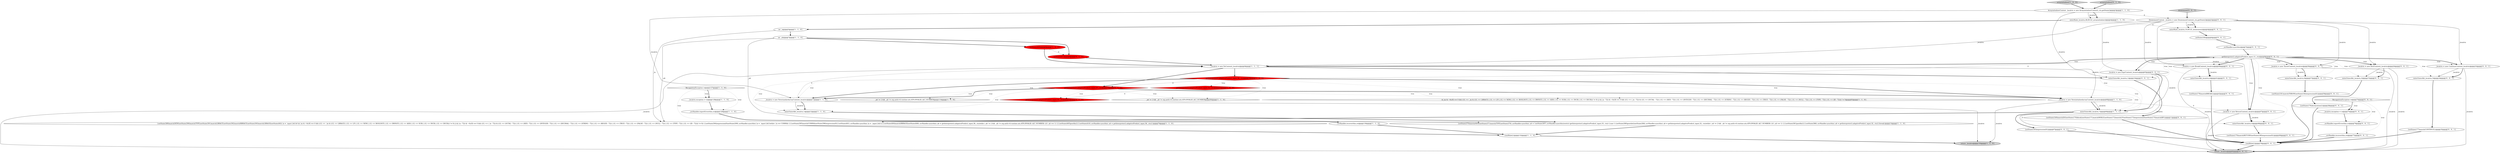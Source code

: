 digraph {
31 [style = filled, label = "{exitRule()}@@@79@@@['0', '0', '1']", fillcolor = white, shape = ellipse image = "AAA0AAABBB3BBB"];
53 [style = filled, label = "_localctx = new ExprContext(_localctx)@@@65@@@['0', '0', '1']", fillcolor = white, shape = ellipse image = "AAA0AAABBB3BBB"];
29 [style = filled, label = "enterRule(_localctx,10,RULE_dstatement)@@@4@@@['0', '0', '1']", fillcolor = white, shape = ellipse image = "AAA0AAABBB3BBB"];
56 [style = filled, label = "{setState(179)match(RETURN)setState(180)expression(0)}@@@49@@@['0', '0', '1']", fillcolor = white, shape = ellipse image = "AAA0AAABBB3BBB"];
4 [style = filled, label = "_alt != 2 && _alt != org.antlr.v4.runtime.atn.ATN.INVALID_ALT_NUMBER@@@110@@@['1', '1', '0']", fillcolor = white, shape = diamond image = "AAA0AAABBB1BBB"];
14 [style = filled, label = "enterOuterAlt(_localctx,1)@@@12@@@['1', '1', '0']", fillcolor = white, shape = ellipse image = "AAA0AAABBB1BBB"];
26 [style = filled, label = "getInterpreter().adaptivePredict(_input,33,_ctx)@@@43@@@['0', '1', '0']", fillcolor = red, shape = diamond image = "AAA1AAABBB2BBB"];
0 [style = filled, label = "return _localctx@@@135@@@['1', '1', '0']", fillcolor = lightgray, shape = ellipse image = "AAA0AAABBB1BBB"];
42 [style = filled, label = "dstatement['0', '0', '1']", fillcolor = lightgray, shape = diamond image = "AAA0AAABBB3BBB"];
7 [style = filled, label = "(((_la) & ~0x3f) == 0 && ((1L << _la) & ((1L << LBRACE) | (1L << LP) | (1L << NEW) | (1L << BOOLNOT) | (1L << BWNOT) | (1L << ADD) | (1L << SUB) | (1L << INCR) | (1L << DECR))) != 0) || ((((_la - 72)) & ~0x3f) == 0 && ((1L << (_la - 72)) & ((1L << (OCTAL - 72)) | (1L << (HEX - 72)) | (1L << (INTEGER - 72)) | (1L << (DECIMAL - 72)) | (1L << (STRING - 72)) | (1L << (REGEX - 72)) | (1L << (TRUE - 72)) | (1L << (FALSE - 72)) | (1L << (NULL - 72)) | (1L << (TYPE - 72)) | (1L << (ID - 72)))) != 0)@@@83@@@['1', '1', '0']", fillcolor = white, shape = diamond image = "AAA0AAABBB1BBB"];
55 [style = filled, label = "_localctx = new ThrowContext(_localctx)@@@56@@@['0', '0', '1']", fillcolor = white, shape = ellipse image = "AAA0AAABBB3BBB"];
16 [style = filled, label = "_errHandler.recover(this,re)@@@130@@@['1', '1', '0']", fillcolor = white, shape = ellipse image = "AAA0AAABBB1BBB"];
23 [style = filled, label = "int _alt@@@7@@@['1', '1', '0']", fillcolor = white, shape = ellipse image = "AAA0AAABBB1BBB"];
32 [style = filled, label = "{setState(178)match(BREAK)}@@@42@@@['0', '0', '1']", fillcolor = white, shape = ellipse image = "AAA0AAABBB3BBB"];
50 [style = filled, label = "_localctx = new ReturnContext(_localctx)@@@47@@@['0', '0', '1']", fillcolor = white, shape = ellipse image = "AAA0AAABBB3BBB"];
8 [style = filled, label = "arrayinitializer['1', '0', '0']", fillcolor = lightgray, shape = diamond image = "AAA0AAABBB1BBB"];
39 [style = filled, label = "{setState(183)expression(0)}@@@67@@@['0', '0', '1']", fillcolor = white, shape = ellipse image = "AAA0AAABBB3BBB"];
3 [style = filled, label = "_errHandler.reportError(this,re)@@@129@@@['1', '1', '0']", fillcolor = white, shape = ellipse image = "AAA0AAABBB1BBB"];
1 [style = filled, label = "getInterpreter().adaptivePredict(_input,32,_ctx)@@@43@@@['1', '0', '0']", fillcolor = red, shape = diamond image = "AAA1AAABBB1BBB"];
21 [style = filled, label = "{exitRule()}@@@132@@@['1', '1', '0']", fillcolor = white, shape = ellipse image = "AAA0AAABBB1BBB"];
13 [style = filled, label = "int _la@@@5@@@['1', '1', '0']", fillcolor = white, shape = ellipse image = "AAA0AAABBB1BBB"];
34 [style = filled, label = "_errHandler.recover(this,re)@@@77@@@['0', '0', '1']", fillcolor = white, shape = ellipse image = "AAA0AAABBB3BBB"];
43 [style = filled, label = "DstatementContext _localctx = new DstatementContext(_ctx,getState())@@@3@@@['0', '0', '1']", fillcolor = white, shape = ellipse image = "AAA0AAABBB3BBB"];
28 [style = filled, label = "{setState(177)match(CONTINUE)}@@@35@@@['0', '0', '1']", fillcolor = white, shape = ellipse image = "AAA0AAABBB3BBB"];
30 [style = filled, label = "enterOuterAlt(_localctx,2)@@@27@@@['0', '0', '1']", fillcolor = white, shape = ellipse image = "AAA0AAABBB3BBB"];
58 [style = filled, label = "_errHandler.reportError(this,re)@@@76@@@['0', '0', '1']", fillcolor = white, shape = ellipse image = "AAA0AAABBB3BBB"];
35 [style = filled, label = "_localctx = new DeclContext(_localctx)@@@26@@@['0', '0', '1']", fillcolor = white, shape = ellipse image = "AAA0AAABBB3BBB"];
47 [style = filled, label = "enterOuterAlt(_localctx,1)@@@10@@@['0', '0', '1']", fillcolor = white, shape = ellipse image = "AAA0AAABBB3BBB"];
49 [style = filled, label = "_localctx = new ContinueContext(_localctx)@@@33@@@['0', '0', '1']", fillcolor = white, shape = ellipse image = "AAA0AAABBB3BBB"];
41 [style = filled, label = "enterOuterAlt(_localctx,6)@@@57@@@['0', '0', '1']", fillcolor = white, shape = ellipse image = "AAA0AAABBB3BBB"];
24 [style = filled, label = "getInterpreter().adaptivePredict(_input,37,_ctx)@@@10@@@['0', '1', '0']", fillcolor = red, shape = diamond image = "AAA1AAABBB2BBB"];
12 [style = filled, label = "_alt != 2 && _alt != org.antlr.v4.runtime.atn.ATN.INVALID_ALT_NUMBER@@@40@@@['1', '1', '0']", fillcolor = white, shape = diamond image = "AAA0AAABBB1BBB"];
37 [style = filled, label = "enterOuterAlt(_localctx,4)@@@41@@@['0', '0', '1']", fillcolor = white, shape = ellipse image = "AAA0AAABBB3BBB"];
25 [style = filled, label = "setState(411)@@@8@@@['0', '1', '0']", fillcolor = red, shape = ellipse image = "AAA1AAABBB2BBB"];
15 [style = filled, label = "_localctx.exception = re@@@128@@@['1', '1', '0']", fillcolor = white, shape = ellipse image = "AAA0AAABBB1BBB"];
22 [style = filled, label = "enterRule(_localctx,48,RULE_arrayinitializer)@@@4@@@['1', '1', '0']", fillcolor = white, shape = ellipse image = "AAA0AAABBB1BBB"];
11 [style = filled, label = "setState(409)@@@8@@@['1', '0', '0']", fillcolor = red, shape = ellipse image = "AAA1AAABBB1BBB"];
5 [style = filled, label = "_localctx = new NewstandardarrayContext(_localctx)@@@11@@@['1', '1', '0']", fillcolor = white, shape = ellipse image = "AAA0AAABBB1BBB"];
17 [style = filled, label = "_localctx = new DoContext(_localctx)@@@9@@@['1', '1', '1']", fillcolor = white, shape = ellipse image = "AAA0AAABBB1BBB"];
33 [style = filled, label = "enterOuterAlt(_localctx,3)@@@34@@@['0', '0', '1']", fillcolor = white, shape = ellipse image = "AAA0AAABBB3BBB"];
10 [style = filled, label = "ArrayinitializerContext _localctx = new ArrayinitializerContext(_ctx,getState())@@@3@@@['1', '1', '0']", fillcolor = white, shape = ellipse image = "AAA0AAABBB1BBB"];
2 [style = filled, label = "RecognitionException re@@@127@@@['1', '1', '0']", fillcolor = white, shape = diamond image = "AAA0AAABBB1BBB"];
38 [style = filled, label = "{setState(169)match(DO)setState(170)block()setState(171)match(WHILE)setState(172)match(LP)setState(173)expression(0)setState(174)match(RP)}@@@11@@@['0', '0', '1']", fillcolor = white, shape = ellipse image = "AAA0AAABBB3BBB"];
46 [style = filled, label = "setState(184)@@@6@@@['0', '0', '1']", fillcolor = white, shape = ellipse image = "AAA0AAABBB3BBB"];
40 [style = filled, label = "{setState(176)declaration()}@@@28@@@['0', '0', '1']", fillcolor = white, shape = ellipse image = "AAA0AAABBB3BBB"];
18 [style = filled, label = "getInterpreter().adaptivePredict(_input,36,_ctx)@@@10@@@['1', '0', '0']", fillcolor = red, shape = diamond image = "AAA1AAABBB1BBB"];
52 [style = filled, label = "RecognitionException re@@@74@@@['0', '0', '1']", fillcolor = white, shape = diamond image = "AAA0AAABBB3BBB"];
27 [style = filled, label = "arrayinitializer['0', '1', '0']", fillcolor = lightgray, shape = diamond image = "AAA0AAABBB2BBB"];
36 [style = filled, label = "return _localctx@@@82@@@['0', '0', '1']", fillcolor = lightgray, shape = ellipse image = "AAA0AAABBB3BBB"];
20 [style = filled, label = "_localctx = new NewinitializedarrayContext(_localctx)@@@68@@@['1', '1', '0']", fillcolor = white, shape = ellipse image = "AAA0AAABBB1BBB"];
19 [style = filled, label = "{setState(370)match(NEW)setState(371)match(TYPE)setState(376)_errHandler.sync(this)_alt = 1setState(387)_errHandler.sync(this)switch (getInterpreter().adaptivePredict(_input,33,_ctx)) {case 1:{setState(380)postdot()setState(384)_errHandler.sync(this)_alt = getInterpreter().adaptivePredict(_input,32,_ctx)while (_alt != 2 && _alt != org.antlr.v4.runtime.atn.ATN.INVALID_ALT_NUMBER) {if (_alt == 1) {{{setState(381)postfix()}}}setState(386)_errHandler.sync(this)_alt = getInterpreter().adaptivePredict(_input,32,_ctx)}}break}@@@13@@@['1', '1', '0']", fillcolor = white, shape = ellipse image = "AAA0AAABBB1BBB"];
45 [style = filled, label = "_localctx = new BreakContext(_localctx)@@@40@@@['0', '0', '1']", fillcolor = white, shape = ellipse image = "AAA0AAABBB3BBB"];
44 [style = filled, label = "{setState(181)match(THROW)setState(182)expression(0)}@@@58@@@['0', '0', '1']", fillcolor = white, shape = ellipse image = "AAA0AAABBB3BBB"];
54 [style = filled, label = "_errHandler.sync(this)@@@7@@@['0', '0', '1']", fillcolor = white, shape = ellipse image = "AAA0AAABBB3BBB"];
6 [style = filled, label = "enterOuterAlt(_localctx,7)@@@66@@@['1', '1', '1']", fillcolor = white, shape = ellipse image = "AAA0AAABBB1BBB"];
51 [style = filled, label = "_localctx.exception = re@@@75@@@['0', '0', '1']", fillcolor = white, shape = ellipse image = "AAA0AAABBB3BBB"];
57 [style = filled, label = "getInterpreter().adaptivePredict(_input,13,_ctx)@@@8@@@['0', '0', '1']", fillcolor = white, shape = diamond image = "AAA0AAABBB3BBB"];
48 [style = filled, label = "enterOuterAlt(_localctx,5)@@@48@@@['0', '0', '1']", fillcolor = white, shape = ellipse image = "AAA0AAABBB3BBB"];
9 [style = filled, label = "{setState(389)match(NEW)setState(390)match(TYPE)setState(391)match(LBRACE)setState(392)match(RBRACE)setState(393)match(LBRACK)setState(402)_la = _input.LA(1)if ((((_la) & ~0x3f) == 0 && ((1L << _la) & ((1L << LBRACE) | (1L << LP) | (1L << NEW) | (1L << BOOLNOT) | (1L << BWNOT) | (1L << ADD) | (1L << SUB) | (1L << INCR) | (1L << DECR))) != 0) || ((((_la - 72)) & ~0x3f) == 0 && ((1L << (_la - 72)) & ((1L << (OCTAL - 72)) | (1L << (HEX - 72)) | (1L << (INTEGER - 72)) | (1L << (DECIMAL - 72)) | (1L << (STRING - 72)) | (1L << (REGEX - 72)) | (1L << (TRUE - 72)) | (1L << (FALSE - 72)) | (1L << (NULL - 72)) | (1L << (TYPE - 72)) | (1L << (ID - 72)))) != 0)) {{setState(394)expression(0)setState(399)_errHandler.sync(this)_la = _input.LA(1)while (_la == COMMA) {{{setState(395)match(COMMA)setState(396)expression(0)}}setState(401)_errHandler.sync(this)_la = _input.LA(1)}}}setState(404)match(RBRACK)setState(408)_errHandler.sync(this)_alt = getInterpreter().adaptivePredict(_input,36,_ctx)while (_alt != 2 && _alt != org.antlr.v4.runtime.atn.ATN.INVALID_ALT_NUMBER) {if (_alt == 1) {{{setState(405)postfix()}}}setState(410)_errHandler.sync(this)_alt = getInterpreter().adaptivePredict(_input,36,_ctx)}}@@@70@@@['1', '1', '0']", fillcolor = white, shape = ellipse image = "AAA0AAABBB1BBB"];
8->10 [style = bold, label=""];
24->12 [style = dotted, label="true"];
24->6 [style = dotted, label="true"];
57->37 [style = dotted, label="true"];
55->41 [style = solid, label="_localctx"];
57->45 [style = dotted, label="true"];
24->4 [style = dotted, label="true"];
54->57 [style = bold, label=""];
53->36 [style = solid, label="_localctx"];
22->29 [style = dashed, label="0"];
2->15 [style = dotted, label="true"];
18->57 [style = dashed, label="0"];
23->19 [style = solid, label="_alt"];
52->51 [style = dotted, label="true"];
38->31 [style = bold, label=""];
18->20 [style = dotted, label="true"];
3->16 [style = bold, label=""];
53->6 [style = solid, label="_localctx"];
5->14 [style = solid, label="_localctx"];
43->49 [style = solid, label="_localctx"];
50->36 [style = solid, label="_localctx"];
57->6 [style = dotted, label="true"];
46->54 [style = bold, label=""];
39->31 [style = bold, label=""];
29->46 [style = bold, label=""];
2->15 [style = bold, label=""];
43->55 [style = solid, label="_localctx"];
9->21 [style = bold, label=""];
37->32 [style = bold, label=""];
57->48 [style = dotted, label="true"];
10->22 [style = solid, label="_localctx"];
49->33 [style = solid, label="_localctx"];
43->29 [style = bold, label=""];
30->40 [style = bold, label=""];
57->41 [style = dotted, label="true"];
40->31 [style = bold, label=""];
24->5 [style = dotted, label="true"];
22->13 [style = bold, label=""];
2->3 [style = dotted, label="true"];
55->36 [style = solid, label="_localctx"];
23->25 [style = bold, label=""];
55->41 [style = bold, label=""];
21->0 [style = bold, label=""];
57->55 [style = bold, label=""];
33->28 [style = bold, label=""];
57->33 [style = dotted, label="true"];
34->31 [style = bold, label=""];
35->36 [style = solid, label="_localctx"];
51->58 [style = bold, label=""];
57->45 [style = bold, label=""];
57->47 [style = dotted, label="true"];
50->48 [style = solid, label="_localctx"];
24->5 [style = bold, label=""];
13->9 [style = solid, label="_la"];
43->29 [style = solid, label="_localctx"];
24->20 [style = bold, label=""];
18->6 [style = dotted, label="true"];
10->5 [style = solid, label="_localctx"];
18->20 [style = bold, label=""];
20->0 [style = solid, label="_localctx"];
57->50 [style = dotted, label="true"];
24->26 [style = dotted, label="true"];
11->17 [style = bold, label=""];
58->34 [style = bold, label=""];
57->49 [style = dotted, label="true"];
18->5 [style = dotted, label="true"];
10->43 [style = dashed, label="0"];
52->51 [style = bold, label=""];
6->39 [style = bold, label=""];
57->35 [style = bold, label=""];
57->53 [style = bold, label=""];
32->31 [style = bold, label=""];
24->7 [style = dotted, label="true"];
57->17 [style = dotted, label="true"];
45->37 [style = solid, label="_localctx"];
57->17 [style = bold, label=""];
18->7 [style = dotted, label="true"];
56->31 [style = bold, label=""];
43->50 [style = solid, label="_localctx"];
1->26 [style = dashed, label="0"];
28->31 [style = bold, label=""];
18->1 [style = dotted, label="true"];
45->36 [style = solid, label="_localctx"];
57->30 [style = dotted, label="true"];
6->48 [style = dashed, label="0"];
31->36 [style = bold, label=""];
14->19 [style = bold, label=""];
43->17 [style = solid, label="_localctx"];
50->48 [style = bold, label=""];
17->36 [style = solid, label="_localctx"];
15->3 [style = bold, label=""];
10->20 [style = solid, label="_localctx"];
25->17 [style = bold, label=""];
35->30 [style = solid, label="_localctx"];
57->53 [style = dotted, label="true"];
5->17 [style = dashed, label="0"];
27->10 [style = bold, label=""];
24->20 [style = dotted, label="true"];
11->25 [style = dashed, label="0"];
23->11 [style = bold, label=""];
35->30 [style = bold, label=""];
17->47 [style = solid, label="_localctx"];
43->53 [style = solid, label="_localctx"];
43->45 [style = solid, label="_localctx"];
44->31 [style = bold, label=""];
2->16 [style = dotted, label="true"];
18->24 [style = dashed, label="0"];
19->21 [style = bold, label=""];
10->22 [style = bold, label=""];
42->43 [style = bold, label=""];
48->56 [style = bold, label=""];
24->14 [style = dotted, label="true"];
57->50 [style = bold, label=""];
52->34 [style = dotted, label="true"];
57->35 [style = dotted, label="true"];
17->47 [style = bold, label=""];
43->35 [style = solid, label="_localctx"];
20->6 [style = bold, label=""];
5->14 [style = bold, label=""];
47->38 [style = bold, label=""];
5->0 [style = solid, label="_localctx"];
18->14 [style = dotted, label="true"];
23->9 [style = solid, label="_alt"];
57->55 [style = dotted, label="true"];
20->50 [style = dashed, label="0"];
17->24 [style = bold, label=""];
18->12 [style = dotted, label="true"];
52->58 [style = dotted, label="true"];
16->21 [style = bold, label=""];
18->5 [style = bold, label=""];
49->36 [style = solid, label="_localctx"];
49->33 [style = bold, label=""];
53->6 [style = bold, label=""];
13->23 [style = bold, label=""];
57->49 [style = bold, label=""];
45->37 [style = bold, label=""];
18->4 [style = dotted, label="true"];
6->9 [style = bold, label=""];
41->44 [style = bold, label=""];
20->6 [style = solid, label="_localctx"];
17->18 [style = bold, label=""];
}
